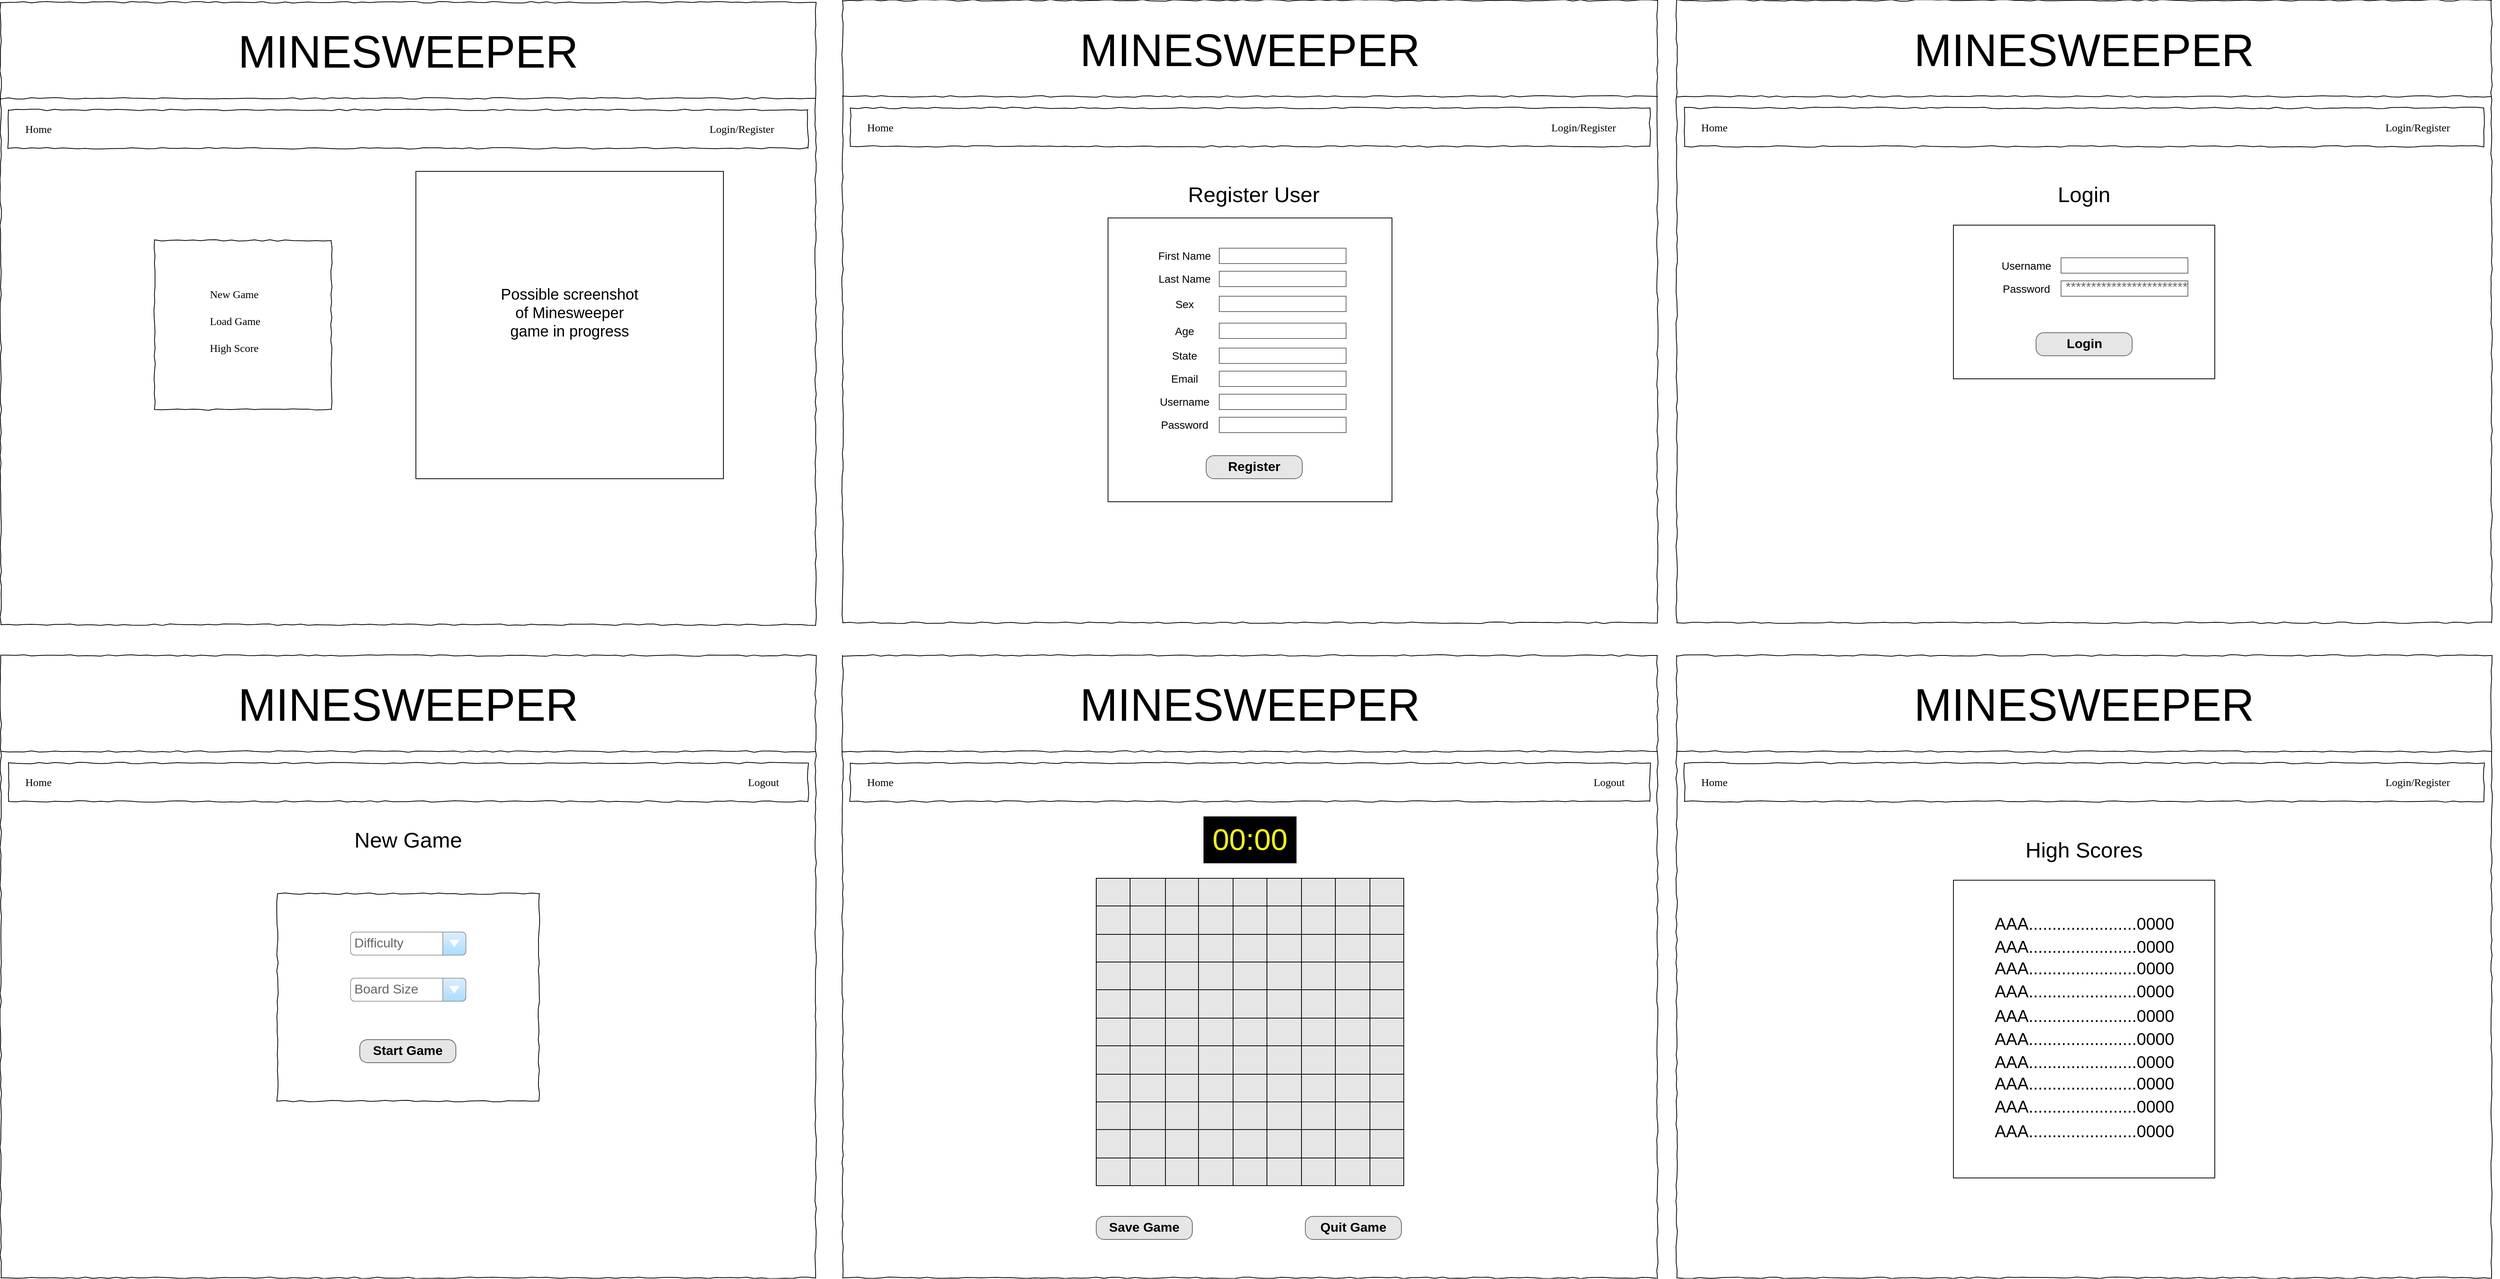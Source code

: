 <mxfile version="13.3.1" type="device"><diagram name="Page-1" id="03018318-947c-dd8e-b7a3-06fadd420f32"><mxGraphModel dx="1556" dy="1157" grid="1" gridSize="10" guides="1" tooltips="1" connect="1" arrows="1" fold="1" page="1" pageScale="1" pageWidth="1100" pageHeight="850" background="#ffffff" math="0" shadow="0"><root><mxCell id="0"/><mxCell id="1" parent="0"/><mxCell id="677b7b8949515195-1" value="" style="whiteSpace=wrap;html=1;rounded=0;shadow=0;labelBackgroundColor=none;strokeColor=#000000;strokeWidth=1;fillColor=none;fontFamily=Verdana;fontSize=12;fontColor=#000000;align=center;comic=1;" parent="1" vertex="1"><mxGeometry x="20" y="20" width="1060" height="810" as="geometry"/></mxCell><mxCell id="677b7b8949515195-9" value="" style="line;strokeWidth=1;html=1;rounded=0;shadow=0;labelBackgroundColor=none;fillColor=none;fontFamily=Verdana;fontSize=14;fontColor=#000000;align=center;comic=1;" parent="1" vertex="1"><mxGeometry x="20" y="140" width="1060" height="10" as="geometry"/></mxCell><mxCell id="677b7b8949515195-10" value="" style="whiteSpace=wrap;html=1;rounded=0;shadow=0;labelBackgroundColor=none;strokeWidth=1;fillColor=none;fontFamily=Verdana;fontSize=12;align=center;comic=1;" parent="1" vertex="1"><mxGeometry x="30" y="160" width="1040" height="50" as="geometry"/></mxCell><mxCell id="677b7b8949515195-11" value="Login/Register" style="text;html=1;points=[];align=left;verticalAlign=top;spacingTop=-4;fontSize=14;fontFamily=Verdana" parent="1" vertex="1"><mxGeometry x="940" y="175" width="150" height="20" as="geometry"/></mxCell><mxCell id="677b7b8949515195-25" value="" style="whiteSpace=wrap;html=1;rounded=0;shadow=0;labelBackgroundColor=none;strokeWidth=1;fillColor=none;fontFamily=Verdana;fontSize=12;align=center;comic=1;" parent="1" vertex="1"><mxGeometry x="220" y="330" width="230" height="220" as="geometry"/></mxCell><mxCell id="677b7b8949515195-44" value="New Game" style="text;html=1;points=[];align=left;verticalAlign=top;spacingTop=-4;fontSize=14;fontFamily=Verdana" parent="1" vertex="1"><mxGeometry x="290" y="390" width="170" height="20" as="geometry"/></mxCell><mxCell id="677b7b8949515195-45" value="Load Game" style="text;html=1;points=[];align=left;verticalAlign=top;spacingTop=-4;fontSize=14;fontFamily=Verdana" parent="1" vertex="1"><mxGeometry x="290" y="425" width="170" height="20" as="geometry"/></mxCell><mxCell id="677b7b8949515195-46" value="High Score" style="text;html=1;points=[];align=left;verticalAlign=top;spacingTop=-4;fontSize=14;fontFamily=Verdana" parent="1" vertex="1"><mxGeometry x="290" y="460" width="170" height="20" as="geometry"/></mxCell><mxCell id="PiV2iHKpcw3zhe1LxPk4-1" value="&lt;font style=&quot;font-size: 59px&quot;&gt;MINESWEEPER&lt;/font&gt;" style="text;html=1;strokeColor=none;fillColor=none;align=center;verticalAlign=middle;whiteSpace=wrap;rounded=0;" vertex="1" parent="1"><mxGeometry x="245" y="50" width="610" height="70" as="geometry"/></mxCell><mxCell id="PiV2iHKpcw3zhe1LxPk4-2" value="Home" style="text;html=1;points=[];align=left;verticalAlign=top;spacingTop=-4;fontSize=14;fontFamily=Verdana" vertex="1" parent="1"><mxGeometry x="50" y="175" width="150" height="20" as="geometry"/></mxCell><mxCell id="PiV2iHKpcw3zhe1LxPk4-3" value="" style="whiteSpace=wrap;html=1;aspect=fixed;" vertex="1" parent="1"><mxGeometry x="560" y="240" width="400" height="400" as="geometry"/></mxCell><mxCell id="PiV2iHKpcw3zhe1LxPk4-6" value="&lt;font style=&quot;font-size: 20px&quot;&gt;Possible screenshot of Minesweeper game in progress&lt;/font&gt;" style="text;html=1;strokeColor=none;fillColor=none;align=center;verticalAlign=middle;whiteSpace=wrap;rounded=0;" vertex="1" parent="1"><mxGeometry x="665" y="365" width="190" height="115" as="geometry"/></mxCell><mxCell id="PiV2iHKpcw3zhe1LxPk4-21" value="" style="whiteSpace=wrap;html=1;rounded=0;shadow=0;labelBackgroundColor=none;strokeColor=#000000;strokeWidth=1;fillColor=none;fontFamily=Verdana;fontSize=12;fontColor=#000000;align=center;comic=1;" vertex="1" parent="1"><mxGeometry x="1115" y="17.5" width="1060" height="810" as="geometry"/></mxCell><mxCell id="PiV2iHKpcw3zhe1LxPk4-22" value="" style="line;strokeWidth=1;html=1;rounded=0;shadow=0;labelBackgroundColor=none;fillColor=none;fontFamily=Verdana;fontSize=14;fontColor=#000000;align=center;comic=1;" vertex="1" parent="1"><mxGeometry x="1115" y="137.5" width="1060" height="10" as="geometry"/></mxCell><mxCell id="PiV2iHKpcw3zhe1LxPk4-23" value="" style="whiteSpace=wrap;html=1;rounded=0;shadow=0;labelBackgroundColor=none;strokeWidth=1;fillColor=none;fontFamily=Verdana;fontSize=12;align=center;comic=1;" vertex="1" parent="1"><mxGeometry x="1125" y="157.5" width="1040" height="50" as="geometry"/></mxCell><mxCell id="PiV2iHKpcw3zhe1LxPk4-24" value="Login/Register" style="text;html=1;points=[];align=left;verticalAlign=top;spacingTop=-4;fontSize=14;fontFamily=Verdana" vertex="1" parent="1"><mxGeometry x="2035" y="172.5" width="150" height="20" as="geometry"/></mxCell><mxCell id="PiV2iHKpcw3zhe1LxPk4-29" value="&lt;font style=&quot;font-size: 59px&quot;&gt;MINESWEEPER&lt;/font&gt;" style="text;html=1;strokeColor=none;fillColor=none;align=center;verticalAlign=middle;whiteSpace=wrap;rounded=0;" vertex="1" parent="1"><mxGeometry x="1340" y="47.5" width="610" height="70" as="geometry"/></mxCell><mxCell id="PiV2iHKpcw3zhe1LxPk4-30" value="Home" style="text;html=1;points=[];align=left;verticalAlign=top;spacingTop=-4;fontSize=14;fontFamily=Verdana" vertex="1" parent="1"><mxGeometry x="1145" y="172.5" width="150" height="20" as="geometry"/></mxCell><mxCell id="PiV2iHKpcw3zhe1LxPk4-33" value="" style="whiteSpace=wrap;html=1;rounded=0;shadow=0;labelBackgroundColor=none;strokeColor=#000000;strokeWidth=1;fillColor=none;fontFamily=Verdana;fontSize=12;fontColor=#000000;align=center;comic=1;" vertex="1" parent="1"><mxGeometry x="2200" y="17.5" width="1060" height="810" as="geometry"/></mxCell><mxCell id="PiV2iHKpcw3zhe1LxPk4-34" value="" style="line;strokeWidth=1;html=1;rounded=0;shadow=0;labelBackgroundColor=none;fillColor=none;fontFamily=Verdana;fontSize=14;fontColor=#000000;align=center;comic=1;" vertex="1" parent="1"><mxGeometry x="2200" y="137.5" width="1060" height="10" as="geometry"/></mxCell><mxCell id="PiV2iHKpcw3zhe1LxPk4-35" value="" style="whiteSpace=wrap;html=1;rounded=0;shadow=0;labelBackgroundColor=none;strokeWidth=1;fillColor=none;fontFamily=Verdana;fontSize=12;align=center;comic=1;" vertex="1" parent="1"><mxGeometry x="2210" y="157.5" width="1040" height="50" as="geometry"/></mxCell><mxCell id="PiV2iHKpcw3zhe1LxPk4-36" value="Login/Register" style="text;html=1;points=[];align=left;verticalAlign=top;spacingTop=-4;fontSize=14;fontFamily=Verdana" vertex="1" parent="1"><mxGeometry x="3120" y="172.5" width="150" height="20" as="geometry"/></mxCell><mxCell id="PiV2iHKpcw3zhe1LxPk4-41" value="&lt;font style=&quot;font-size: 59px&quot;&gt;MINESWEEPER&lt;/font&gt;" style="text;html=1;strokeColor=none;fillColor=none;align=center;verticalAlign=middle;whiteSpace=wrap;rounded=0;" vertex="1" parent="1"><mxGeometry x="2425" y="47.5" width="610" height="70" as="geometry"/></mxCell><mxCell id="PiV2iHKpcw3zhe1LxPk4-42" value="Home" style="text;html=1;points=[];align=left;verticalAlign=top;spacingTop=-4;fontSize=14;fontFamily=Verdana" vertex="1" parent="1"><mxGeometry x="2230" y="172.5" width="150" height="20" as="geometry"/></mxCell><mxCell id="PiV2iHKpcw3zhe1LxPk4-45" value="" style="whiteSpace=wrap;html=1;aspect=fixed;" vertex="1" parent="1"><mxGeometry x="1460.32" y="300.63" width="369.37" height="369.37" as="geometry"/></mxCell><mxCell id="PiV2iHKpcw3zhe1LxPk4-46" value="&lt;font style=&quot;font-size: 28px&quot;&gt;Register User&lt;/font&gt;" style="text;html=1;strokeColor=none;fillColor=none;align=center;verticalAlign=middle;whiteSpace=wrap;rounded=0;" vertex="1" parent="1"><mxGeometry x="1535" y="260" width="230" height="20" as="geometry"/></mxCell><mxCell id="PiV2iHKpcw3zhe1LxPk4-47" value="" style="strokeWidth=1;shadow=0;dashed=0;align=center;html=1;shape=mxgraph.mockup.text.textBox;fontColor=#666666;align=left;fontSize=17;spacingLeft=4;spacingTop=-3;strokeColor=#666666;mainText=" vertex="1" parent="1"><mxGeometry x="1605" y="340" width="165" height="20" as="geometry"/></mxCell><mxCell id="PiV2iHKpcw3zhe1LxPk4-48" value="&lt;font style=&quot;font-size: 14px&quot;&gt;First Name&lt;/font&gt;" style="text;html=1;strokeColor=none;fillColor=none;align=center;verticalAlign=middle;whiteSpace=wrap;rounded=0;" vertex="1" parent="1"><mxGeometry x="1520" y="340" width="80" height="20" as="geometry"/></mxCell><mxCell id="PiV2iHKpcw3zhe1LxPk4-49" value="" style="strokeWidth=1;shadow=0;dashed=0;align=center;html=1;shape=mxgraph.mockup.text.textBox;fontColor=#666666;align=left;fontSize=17;spacingLeft=4;spacingTop=-3;strokeColor=#666666;mainText=" vertex="1" parent="1"><mxGeometry x="1605" y="370" width="165" height="20" as="geometry"/></mxCell><mxCell id="PiV2iHKpcw3zhe1LxPk4-50" value="&lt;font style=&quot;font-size: 14px&quot;&gt;Last Name&lt;/font&gt;" style="text;html=1;strokeColor=none;fillColor=none;align=center;verticalAlign=middle;whiteSpace=wrap;rounded=0;" vertex="1" parent="1"><mxGeometry x="1520" y="370" width="80" height="20" as="geometry"/></mxCell><mxCell id="PiV2iHKpcw3zhe1LxPk4-51" value="" style="strokeWidth=1;shadow=0;dashed=0;align=center;html=1;shape=mxgraph.mockup.text.textBox;fontColor=#666666;align=left;fontSize=17;spacingLeft=4;spacingTop=-3;strokeColor=#666666;mainText=" vertex="1" parent="1"><mxGeometry x="1605" y="402.5" width="165" height="20" as="geometry"/></mxCell><mxCell id="PiV2iHKpcw3zhe1LxPk4-52" value="&lt;font style=&quot;font-size: 14px&quot;&gt;Sex&lt;/font&gt;" style="text;html=1;strokeColor=none;fillColor=none;align=center;verticalAlign=middle;whiteSpace=wrap;rounded=0;" vertex="1" parent="1"><mxGeometry x="1520" y="402.5" width="80" height="20" as="geometry"/></mxCell><mxCell id="PiV2iHKpcw3zhe1LxPk4-53" value="" style="strokeWidth=1;shadow=0;dashed=0;align=center;html=1;shape=mxgraph.mockup.text.textBox;fontColor=#666666;align=left;fontSize=17;spacingLeft=4;spacingTop=-3;strokeColor=#666666;mainText=" vertex="1" parent="1"><mxGeometry x="1605" y="437.5" width="165" height="20" as="geometry"/></mxCell><mxCell id="PiV2iHKpcw3zhe1LxPk4-54" value="&lt;font style=&quot;font-size: 14px&quot;&gt;Age&lt;/font&gt;" style="text;html=1;strokeColor=none;fillColor=none;align=center;verticalAlign=middle;whiteSpace=wrap;rounded=0;" vertex="1" parent="1"><mxGeometry x="1520" y="437.5" width="80" height="20" as="geometry"/></mxCell><mxCell id="PiV2iHKpcw3zhe1LxPk4-55" value="" style="strokeWidth=1;shadow=0;dashed=0;align=center;html=1;shape=mxgraph.mockup.text.textBox;fontColor=#666666;align=left;fontSize=17;spacingLeft=4;spacingTop=-3;strokeColor=#666666;mainText=" vertex="1" parent="1"><mxGeometry x="1605" y="470" width="165" height="20" as="geometry"/></mxCell><mxCell id="PiV2iHKpcw3zhe1LxPk4-56" value="&lt;font style=&quot;font-size: 14px&quot;&gt;State&lt;/font&gt;" style="text;html=1;strokeColor=none;fillColor=none;align=center;verticalAlign=middle;whiteSpace=wrap;rounded=0;" vertex="1" parent="1"><mxGeometry x="1520" y="470" width="80" height="20" as="geometry"/></mxCell><mxCell id="PiV2iHKpcw3zhe1LxPk4-59" value="" style="strokeWidth=1;shadow=0;dashed=0;align=center;html=1;shape=mxgraph.mockup.text.textBox;fontColor=#666666;align=left;fontSize=17;spacingLeft=4;spacingTop=-3;strokeColor=#666666;mainText=" vertex="1" parent="1"><mxGeometry x="1605" y="500" width="165" height="20" as="geometry"/></mxCell><mxCell id="PiV2iHKpcw3zhe1LxPk4-60" value="&lt;font style=&quot;font-size: 14px&quot;&gt;Email&lt;/font&gt;&lt;span style=&quot;color: rgba(0 , 0 , 0 , 0) ; font-family: monospace ; font-size: 0px&quot;&gt;%3CmxGraphModel%3E%3Croot%3E%3CmxCell%20id%3D%220%22%2F%3E%3CmxCell%20id%3D%221%22%20parent%3D%220%22%2F%3E%3CmxCell%20id%3D%222%22%20value%3D%22%22%20style%3D%22strokeWidth%3D1%3Bshadow%3D0%3Bdashed%3D0%3Balign%3Dcenter%3Bhtml%3D1%3Bshape%3Dmxgraph.mockup.text.textBox%3BfontColor%3D%23666666%3Balign%3Dleft%3BfontSize%3D17%3BspacingLeft%3D4%3BspacingTop%3D-3%3BstrokeColor%3D%23666666%3BmainText%3D%22%20vertex%3D%221%22%20parent%3D%221%22%3E%3CmxGeometry%20x%3D%221605%22%20y%3D%22340%22%20width%3D%2290%22%20height%3D%2220%22%20as%3D%22geometry%22%2F%3E%3C%2FmxCell%3E%3CmxCell%20id%3D%223%22%20value%3D%22%26lt%3Bfont%20style%3D%26quot%3Bfont-size%3A%2014px%26quot%3B%26gt%3BFirst%20Name%26lt%3B%2Ffont%26gt%3B%22%20style%3D%22text%3Bhtml%3D1%3BstrokeColor%3Dnone%3BfillColor%3Dnone%3Balign%3Dcenter%3BverticalAlign%3Dmiddle%3BwhiteSpace%3Dwrap%3Brounded%3D0%3B%22%20vertex%3D%221%22%20parent%3D%221%22%3E%3CmxGeometry%20x%3D%221520%22%20y%3D%22340%22%20width%3D%2280%22%20height%3D%2220%22%20as%3D%22geometry%22%2F%3E%3C%2FmxCell%3E%3C%2Froot%3E%3C%2FmxGraphModel%3E&lt;/span&gt;" style="text;html=1;strokeColor=none;fillColor=none;align=center;verticalAlign=middle;whiteSpace=wrap;rounded=0;" vertex="1" parent="1"><mxGeometry x="1520" y="500" width="80" height="20" as="geometry"/></mxCell><mxCell id="PiV2iHKpcw3zhe1LxPk4-61" value="" style="strokeWidth=1;shadow=0;dashed=0;align=center;html=1;shape=mxgraph.mockup.text.textBox;fontColor=#666666;align=left;fontSize=17;spacingLeft=4;spacingTop=-3;strokeColor=#666666;mainText=" vertex="1" parent="1"><mxGeometry x="1605" y="530" width="165" height="20" as="geometry"/></mxCell><mxCell id="PiV2iHKpcw3zhe1LxPk4-62" value="&lt;font style=&quot;font-size: 14px&quot;&gt;Username&lt;/font&gt;" style="text;html=1;strokeColor=none;fillColor=none;align=center;verticalAlign=middle;whiteSpace=wrap;rounded=0;" vertex="1" parent="1"><mxGeometry x="1520" y="530" width="80" height="20" as="geometry"/></mxCell><mxCell id="PiV2iHKpcw3zhe1LxPk4-63" value="" style="strokeWidth=1;shadow=0;dashed=0;align=center;html=1;shape=mxgraph.mockup.text.textBox;fontColor=#666666;align=left;fontSize=17;spacingLeft=4;spacingTop=-3;strokeColor=#666666;mainText=" vertex="1" parent="1"><mxGeometry x="1605" y="560" width="165" height="20" as="geometry"/></mxCell><mxCell id="PiV2iHKpcw3zhe1LxPk4-64" value="&lt;font style=&quot;font-size: 14px&quot;&gt;Password&lt;/font&gt;" style="text;html=1;strokeColor=none;fillColor=none;align=center;verticalAlign=middle;whiteSpace=wrap;rounded=0;" vertex="1" parent="1"><mxGeometry x="1520" y="560" width="80" height="20" as="geometry"/></mxCell><mxCell id="PiV2iHKpcw3zhe1LxPk4-66" value="Register" style="strokeWidth=1;shadow=0;dashed=0;align=center;html=1;shape=mxgraph.mockup.buttons.button;strokeColor=#666666;fontColor=#000000;mainText=;buttonStyle=round;fontSize=17;fontStyle=1;fillColor=#E6E6E6;whiteSpace=wrap;" vertex="1" parent="1"><mxGeometry x="1588" y="610" width="125" height="30" as="geometry"/></mxCell><mxCell id="PiV2iHKpcw3zhe1LxPk4-70" value="&lt;font style=&quot;font-size: 28px&quot;&gt;Login&lt;/font&gt;" style="text;html=1;strokeColor=none;fillColor=none;align=center;verticalAlign=middle;whiteSpace=wrap;rounded=0;" vertex="1" parent="1"><mxGeometry x="2615" y="260" width="230" height="20" as="geometry"/></mxCell><mxCell id="PiV2iHKpcw3zhe1LxPk4-88" value="" style="rounded=0;whiteSpace=wrap;html=1;" vertex="1" parent="1"><mxGeometry x="2560" y="310" width="340" height="200" as="geometry"/></mxCell><mxCell id="PiV2iHKpcw3zhe1LxPk4-90" value="" style="strokeWidth=1;shadow=0;dashed=0;align=center;html=1;shape=mxgraph.mockup.text.textBox;fontColor=#666666;align=left;fontSize=17;spacingLeft=4;spacingTop=-3;strokeColor=#666666;mainText=" vertex="1" parent="1"><mxGeometry x="2700" y="352.5" width="165" height="20" as="geometry"/></mxCell><mxCell id="PiV2iHKpcw3zhe1LxPk4-91" value="&lt;font style=&quot;font-size: 14px&quot;&gt;Username&lt;/font&gt;" style="text;html=1;strokeColor=none;fillColor=none;align=center;verticalAlign=middle;whiteSpace=wrap;rounded=0;" vertex="1" parent="1"><mxGeometry x="2615" y="352.5" width="80" height="20" as="geometry"/></mxCell><mxCell id="PiV2iHKpcw3zhe1LxPk4-92" value="&lt;font style=&quot;font-size: 14px&quot;&gt;Password&lt;/font&gt;" style="text;html=1;strokeColor=none;fillColor=none;align=center;verticalAlign=middle;whiteSpace=wrap;rounded=0;" vertex="1" parent="1"><mxGeometry x="2615" y="382.5" width="80" height="20" as="geometry"/></mxCell><mxCell id="PiV2iHKpcw3zhe1LxPk4-94" value="************************" style="strokeWidth=1;shadow=0;dashed=0;align=center;html=1;shape=mxgraph.mockup.text.textBox;fontColor=#666666;align=left;fontSize=17;spacingLeft=4;spacingTop=-3;strokeColor=#666666;mainText=" vertex="1" parent="1"><mxGeometry x="2700" y="382.5" width="165" height="20" as="geometry"/></mxCell><mxCell id="PiV2iHKpcw3zhe1LxPk4-95" value="Login" style="strokeWidth=1;shadow=0;dashed=0;align=center;html=1;shape=mxgraph.mockup.buttons.button;strokeColor=#666666;fontColor=#000000;mainText=;buttonStyle=round;fontSize=17;fontStyle=1;fillColor=#E6E6E6;whiteSpace=wrap;" vertex="1" parent="1"><mxGeometry x="2667.5" y="450" width="125" height="30" as="geometry"/></mxCell><mxCell id="PiV2iHKpcw3zhe1LxPk4-108" value="" style="whiteSpace=wrap;html=1;rounded=0;shadow=0;labelBackgroundColor=none;strokeColor=#000000;strokeWidth=1;fillColor=none;fontFamily=Verdana;fontSize=12;fontColor=#000000;align=center;comic=1;" vertex="1" parent="1"><mxGeometry x="20" y="870" width="1060" height="810" as="geometry"/></mxCell><mxCell id="PiV2iHKpcw3zhe1LxPk4-109" value="" style="line;strokeWidth=1;html=1;rounded=0;shadow=0;labelBackgroundColor=none;fillColor=none;fontFamily=Verdana;fontSize=14;fontColor=#000000;align=center;comic=1;" vertex="1" parent="1"><mxGeometry x="20" y="990" width="1060" height="10" as="geometry"/></mxCell><mxCell id="PiV2iHKpcw3zhe1LxPk4-110" value="" style="whiteSpace=wrap;html=1;rounded=0;shadow=0;labelBackgroundColor=none;strokeWidth=1;fillColor=none;fontFamily=Verdana;fontSize=12;align=center;comic=1;" vertex="1" parent="1"><mxGeometry x="30" y="1010" width="1040" height="50" as="geometry"/></mxCell><mxCell id="PiV2iHKpcw3zhe1LxPk4-111" value="Logout" style="text;html=1;points=[];align=left;verticalAlign=top;spacingTop=-4;fontSize=14;fontFamily=Verdana" vertex="1" parent="1"><mxGeometry x="990" y="1025" width="150" height="20" as="geometry"/></mxCell><mxCell id="PiV2iHKpcw3zhe1LxPk4-112" value="" style="whiteSpace=wrap;html=1;rounded=0;shadow=0;labelBackgroundColor=none;strokeWidth=1;fillColor=none;fontFamily=Verdana;fontSize=12;align=center;comic=1;" vertex="1" parent="1"><mxGeometry x="380" y="1180" width="340" height="270" as="geometry"/></mxCell><mxCell id="PiV2iHKpcw3zhe1LxPk4-116" value="&lt;font style=&quot;font-size: 59px&quot;&gt;MINESWEEPER&lt;/font&gt;" style="text;html=1;strokeColor=none;fillColor=none;align=center;verticalAlign=middle;whiteSpace=wrap;rounded=0;" vertex="1" parent="1"><mxGeometry x="245" y="900" width="610" height="70" as="geometry"/></mxCell><mxCell id="PiV2iHKpcw3zhe1LxPk4-117" value="Home" style="text;html=1;points=[];align=left;verticalAlign=top;spacingTop=-4;fontSize=14;fontFamily=Verdana" vertex="1" parent="1"><mxGeometry x="50" y="1025" width="150" height="20" as="geometry"/></mxCell><mxCell id="PiV2iHKpcw3zhe1LxPk4-120" value="Difficulty" style="strokeWidth=1;shadow=0;dashed=0;align=center;html=1;shape=mxgraph.mockup.forms.comboBox;strokeColor=#999999;fillColor=#ddeeff;align=left;fillColor2=#aaddff;mainText=;fontColor=#666666;fontSize=17;spacingLeft=3;" vertex="1" parent="1"><mxGeometry x="475" y="1230" width="150" height="30" as="geometry"/></mxCell><mxCell id="PiV2iHKpcw3zhe1LxPk4-121" value="&lt;font style=&quot;font-size: 28px&quot;&gt;New Game&lt;/font&gt;" style="text;html=1;strokeColor=none;fillColor=none;align=center;verticalAlign=middle;whiteSpace=wrap;rounded=0;" vertex="1" parent="1"><mxGeometry x="435" y="1100" width="230" height="20" as="geometry"/></mxCell><mxCell id="PiV2iHKpcw3zhe1LxPk4-122" value="Board Size" style="strokeWidth=1;shadow=0;dashed=0;align=center;html=1;shape=mxgraph.mockup.forms.comboBox;strokeColor=#999999;fillColor=#ddeeff;align=left;fillColor2=#aaddff;mainText=;fontColor=#666666;fontSize=17;spacingLeft=3;" vertex="1" parent="1"><mxGeometry x="475" y="1290" width="150" height="30" as="geometry"/></mxCell><mxCell id="PiV2iHKpcw3zhe1LxPk4-123" value="Start Game" style="strokeWidth=1;shadow=0;dashed=0;align=center;html=1;shape=mxgraph.mockup.buttons.button;strokeColor=#666666;fontColor=#000000;mainText=;buttonStyle=round;fontSize=17;fontStyle=1;fillColor=#E6E6E6;whiteSpace=wrap;" vertex="1" parent="1"><mxGeometry x="487" y="1370" width="125" height="30" as="geometry"/></mxCell><mxCell id="PiV2iHKpcw3zhe1LxPk4-146" value="" style="whiteSpace=wrap;html=1;rounded=0;shadow=0;labelBackgroundColor=none;strokeColor=#000000;strokeWidth=1;fillColor=none;fontFamily=Verdana;fontSize=12;fontColor=#000000;align=center;comic=1;" vertex="1" parent="1"><mxGeometry x="1115" y="870" width="1060" height="810" as="geometry"/></mxCell><mxCell id="PiV2iHKpcw3zhe1LxPk4-147" value="" style="line;strokeWidth=1;html=1;rounded=0;shadow=0;labelBackgroundColor=none;fillColor=none;fontFamily=Verdana;fontSize=14;fontColor=#000000;align=center;comic=1;" vertex="1" parent="1"><mxGeometry x="1115" y="990" width="1060" height="10" as="geometry"/></mxCell><mxCell id="PiV2iHKpcw3zhe1LxPk4-148" value="" style="whiteSpace=wrap;html=1;rounded=0;shadow=0;labelBackgroundColor=none;strokeWidth=1;fillColor=none;fontFamily=Verdana;fontSize=12;align=center;comic=1;" vertex="1" parent="1"><mxGeometry x="1125" y="1010" width="1040" height="50" as="geometry"/></mxCell><mxCell id="PiV2iHKpcw3zhe1LxPk4-153" value="&lt;font style=&quot;font-size: 59px&quot;&gt;MINESWEEPER&lt;/font&gt;" style="text;html=1;strokeColor=none;fillColor=none;align=center;verticalAlign=middle;whiteSpace=wrap;rounded=0;" vertex="1" parent="1"><mxGeometry x="1340" y="900" width="610" height="70" as="geometry"/></mxCell><mxCell id="PiV2iHKpcw3zhe1LxPk4-154" value="Home" style="text;html=1;points=[];align=left;verticalAlign=top;spacingTop=-4;fontSize=14;fontFamily=Verdana" vertex="1" parent="1"><mxGeometry x="1145" y="1025" width="150" height="20" as="geometry"/></mxCell><mxCell id="PiV2iHKpcw3zhe1LxPk4-308" value="Save Game" style="strokeWidth=1;shadow=0;dashed=0;align=center;html=1;shape=mxgraph.mockup.buttons.button;strokeColor=#666666;fontColor=#000000;mainText=;buttonStyle=round;fontSize=17;fontStyle=1;fillColor=#E6E6E6;whiteSpace=wrap;" vertex="1" parent="1"><mxGeometry x="1445" y="1600" width="125" height="30" as="geometry"/></mxCell><mxCell id="PiV2iHKpcw3zhe1LxPk4-309" value="Quit Game" style="strokeWidth=1;shadow=0;dashed=0;align=center;html=1;shape=mxgraph.mockup.buttons.button;strokeColor=#666666;fontColor=#000000;mainText=;buttonStyle=round;fontSize=17;fontStyle=1;fillColor=#E6E6E6;whiteSpace=wrap;" vertex="1" parent="1"><mxGeometry x="1717" y="1600" width="125" height="30" as="geometry"/></mxCell><mxCell id="PiV2iHKpcw3zhe1LxPk4-310" value="Logout" style="text;html=1;points=[];align=left;verticalAlign=top;spacingTop=-4;fontSize=14;fontFamily=Verdana" vertex="1" parent="1"><mxGeometry x="2090" y="1025" width="150" height="20" as="geometry"/></mxCell><mxCell id="PiV2iHKpcw3zhe1LxPk4-311" value="&lt;font style=&quot;font-size: 39px&quot;&gt;00:00&lt;/font&gt;" style="rounded=0;whiteSpace=wrap;html=1;fillColor=#000000;fontColor=#FFFF00;" vertex="1" parent="1"><mxGeometry x="1585" y="1080" width="120" height="60" as="geometry"/></mxCell><mxCell id="PiV2iHKpcw3zhe1LxPk4-157" value="" style="shape=table;html=1;whiteSpace=wrap;startSize=0;container=1;collapsible=0;childLayout=tableLayout;fillColor=#E6E6E6;fontColor=#000000;" vertex="1" parent="1"><mxGeometry x="1445" y="1160" width="400" height="400" as="geometry"/></mxCell><mxCell id="PiV2iHKpcw3zhe1LxPk4-212" style="shape=partialRectangle;html=1;whiteSpace=wrap;collapsible=0;dropTarget=0;pointerEvents=0;fillColor=none;top=0;left=0;bottom=0;right=0;points=[[0,0.5],[1,0.5]];portConstraint=eastwest;" vertex="1" parent="PiV2iHKpcw3zhe1LxPk4-157"><mxGeometry width="400" height="36" as="geometry"/></mxCell><mxCell id="PiV2iHKpcw3zhe1LxPk4-213" style="shape=partialRectangle;html=1;whiteSpace=wrap;connectable=0;fillColor=none;top=0;left=0;bottom=0;right=0;overflow=hidden;" vertex="1" parent="PiV2iHKpcw3zhe1LxPk4-212"><mxGeometry width="44" height="36" as="geometry"/></mxCell><mxCell id="PiV2iHKpcw3zhe1LxPk4-214" style="shape=partialRectangle;html=1;whiteSpace=wrap;connectable=0;fillColor=none;top=0;left=0;bottom=0;right=0;overflow=hidden;" vertex="1" parent="PiV2iHKpcw3zhe1LxPk4-212"><mxGeometry x="44" width="46" height="36" as="geometry"/></mxCell><mxCell id="PiV2iHKpcw3zhe1LxPk4-215" style="shape=partialRectangle;html=1;whiteSpace=wrap;connectable=0;fillColor=none;top=0;left=0;bottom=0;right=0;overflow=hidden;" vertex="1" parent="PiV2iHKpcw3zhe1LxPk4-212"><mxGeometry x="90" width="43" height="36" as="geometry"/></mxCell><mxCell id="PiV2iHKpcw3zhe1LxPk4-216" style="shape=partialRectangle;html=1;whiteSpace=wrap;connectable=0;fillColor=none;top=0;left=0;bottom=0;right=0;overflow=hidden;" vertex="1" parent="PiV2iHKpcw3zhe1LxPk4-212"><mxGeometry x="133" width="45" height="36" as="geometry"/></mxCell><mxCell id="PiV2iHKpcw3zhe1LxPk4-217" style="shape=partialRectangle;html=1;whiteSpace=wrap;connectable=0;fillColor=none;top=0;left=0;bottom=0;right=0;overflow=hidden;" vertex="1" parent="PiV2iHKpcw3zhe1LxPk4-212"><mxGeometry x="178" width="44" height="36" as="geometry"/></mxCell><mxCell id="PiV2iHKpcw3zhe1LxPk4-219" style="shape=partialRectangle;html=1;whiteSpace=wrap;connectable=0;fillColor=none;top=0;left=0;bottom=0;right=0;overflow=hidden;" vertex="1" parent="PiV2iHKpcw3zhe1LxPk4-212"><mxGeometry x="222" width="45" height="36" as="geometry"/></mxCell><mxCell id="PiV2iHKpcw3zhe1LxPk4-220" style="shape=partialRectangle;html=1;whiteSpace=wrap;connectable=0;fillColor=none;top=0;left=0;bottom=0;right=0;overflow=hidden;" vertex="1" parent="PiV2iHKpcw3zhe1LxPk4-212"><mxGeometry x="267" width="44" height="36" as="geometry"/></mxCell><mxCell id="PiV2iHKpcw3zhe1LxPk4-221" style="shape=partialRectangle;html=1;whiteSpace=wrap;connectable=0;fillColor=none;top=0;left=0;bottom=0;right=0;overflow=hidden;" vertex="1" parent="PiV2iHKpcw3zhe1LxPk4-212"><mxGeometry x="311" width="45" height="36" as="geometry"/></mxCell><mxCell id="PiV2iHKpcw3zhe1LxPk4-222" style="shape=partialRectangle;html=1;whiteSpace=wrap;connectable=0;fillColor=none;top=0;left=0;bottom=0;right=0;overflow=hidden;" vertex="1" parent="PiV2iHKpcw3zhe1LxPk4-212"><mxGeometry x="356" width="44" height="36" as="geometry"/></mxCell><mxCell id="PiV2iHKpcw3zhe1LxPk4-224" style="shape=partialRectangle;html=1;whiteSpace=wrap;collapsible=0;dropTarget=0;pointerEvents=0;fillColor=none;top=0;left=0;bottom=0;right=0;points=[[0,0.5],[1,0.5]];portConstraint=eastwest;" vertex="1" parent="PiV2iHKpcw3zhe1LxPk4-157"><mxGeometry y="36" width="400" height="37" as="geometry"/></mxCell><mxCell id="PiV2iHKpcw3zhe1LxPk4-225" style="shape=partialRectangle;html=1;whiteSpace=wrap;connectable=0;fillColor=none;top=0;left=0;bottom=0;right=0;overflow=hidden;" vertex="1" parent="PiV2iHKpcw3zhe1LxPk4-224"><mxGeometry width="44" height="37" as="geometry"/></mxCell><mxCell id="PiV2iHKpcw3zhe1LxPk4-226" style="shape=partialRectangle;html=1;whiteSpace=wrap;connectable=0;fillColor=none;top=0;left=0;bottom=0;right=0;overflow=hidden;" vertex="1" parent="PiV2iHKpcw3zhe1LxPk4-224"><mxGeometry x="44" width="46" height="37" as="geometry"/></mxCell><mxCell id="PiV2iHKpcw3zhe1LxPk4-227" style="shape=partialRectangle;html=1;whiteSpace=wrap;connectable=0;fillColor=none;top=0;left=0;bottom=0;right=0;overflow=hidden;" vertex="1" parent="PiV2iHKpcw3zhe1LxPk4-224"><mxGeometry x="90" width="43" height="37" as="geometry"/></mxCell><mxCell id="PiV2iHKpcw3zhe1LxPk4-228" style="shape=partialRectangle;html=1;whiteSpace=wrap;connectable=0;fillColor=none;top=0;left=0;bottom=0;right=0;overflow=hidden;" vertex="1" parent="PiV2iHKpcw3zhe1LxPk4-224"><mxGeometry x="133" width="45" height="37" as="geometry"/></mxCell><mxCell id="PiV2iHKpcw3zhe1LxPk4-229" style="shape=partialRectangle;html=1;whiteSpace=wrap;connectable=0;fillColor=none;top=0;left=0;bottom=0;right=0;overflow=hidden;" vertex="1" parent="PiV2iHKpcw3zhe1LxPk4-224"><mxGeometry x="178" width="44" height="37" as="geometry"/></mxCell><mxCell id="PiV2iHKpcw3zhe1LxPk4-231" style="shape=partialRectangle;html=1;whiteSpace=wrap;connectable=0;fillColor=none;top=0;left=0;bottom=0;right=0;overflow=hidden;" vertex="1" parent="PiV2iHKpcw3zhe1LxPk4-224"><mxGeometry x="222" width="45" height="37" as="geometry"/></mxCell><mxCell id="PiV2iHKpcw3zhe1LxPk4-232" style="shape=partialRectangle;html=1;whiteSpace=wrap;connectable=0;fillColor=none;top=0;left=0;bottom=0;right=0;overflow=hidden;" vertex="1" parent="PiV2iHKpcw3zhe1LxPk4-224"><mxGeometry x="267" width="44" height="37" as="geometry"/></mxCell><mxCell id="PiV2iHKpcw3zhe1LxPk4-233" style="shape=partialRectangle;html=1;whiteSpace=wrap;connectable=0;fillColor=none;top=0;left=0;bottom=0;right=0;overflow=hidden;" vertex="1" parent="PiV2iHKpcw3zhe1LxPk4-224"><mxGeometry x="311" width="45" height="37" as="geometry"/></mxCell><mxCell id="PiV2iHKpcw3zhe1LxPk4-234" style="shape=partialRectangle;html=1;whiteSpace=wrap;connectable=0;fillColor=none;top=0;left=0;bottom=0;right=0;overflow=hidden;" vertex="1" parent="PiV2iHKpcw3zhe1LxPk4-224"><mxGeometry x="356" width="44" height="37" as="geometry"/></mxCell><mxCell id="PiV2iHKpcw3zhe1LxPk4-236" style="shape=partialRectangle;html=1;whiteSpace=wrap;collapsible=0;dropTarget=0;pointerEvents=0;fillColor=none;top=0;left=0;bottom=0;right=0;points=[[0,0.5],[1,0.5]];portConstraint=eastwest;" vertex="1" parent="PiV2iHKpcw3zhe1LxPk4-157"><mxGeometry y="73" width="400" height="36" as="geometry"/></mxCell><mxCell id="PiV2iHKpcw3zhe1LxPk4-237" style="shape=partialRectangle;html=1;whiteSpace=wrap;connectable=0;fillColor=none;top=0;left=0;bottom=0;right=0;overflow=hidden;" vertex="1" parent="PiV2iHKpcw3zhe1LxPk4-236"><mxGeometry width="44" height="36" as="geometry"/></mxCell><mxCell id="PiV2iHKpcw3zhe1LxPk4-238" style="shape=partialRectangle;html=1;whiteSpace=wrap;connectable=0;fillColor=none;top=0;left=0;bottom=0;right=0;overflow=hidden;" vertex="1" parent="PiV2iHKpcw3zhe1LxPk4-236"><mxGeometry x="44" width="46" height="36" as="geometry"/></mxCell><mxCell id="PiV2iHKpcw3zhe1LxPk4-239" style="shape=partialRectangle;html=1;whiteSpace=wrap;connectable=0;fillColor=none;top=0;left=0;bottom=0;right=0;overflow=hidden;" vertex="1" parent="PiV2iHKpcw3zhe1LxPk4-236"><mxGeometry x="90" width="43" height="36" as="geometry"/></mxCell><mxCell id="PiV2iHKpcw3zhe1LxPk4-240" style="shape=partialRectangle;html=1;whiteSpace=wrap;connectable=0;fillColor=none;top=0;left=0;bottom=0;right=0;overflow=hidden;" vertex="1" parent="PiV2iHKpcw3zhe1LxPk4-236"><mxGeometry x="133" width="45" height="36" as="geometry"/></mxCell><mxCell id="PiV2iHKpcw3zhe1LxPk4-241" style="shape=partialRectangle;html=1;whiteSpace=wrap;connectable=0;fillColor=none;top=0;left=0;bottom=0;right=0;overflow=hidden;" vertex="1" parent="PiV2iHKpcw3zhe1LxPk4-236"><mxGeometry x="178" width="44" height="36" as="geometry"/></mxCell><mxCell id="PiV2iHKpcw3zhe1LxPk4-243" style="shape=partialRectangle;html=1;whiteSpace=wrap;connectable=0;fillColor=none;top=0;left=0;bottom=0;right=0;overflow=hidden;" vertex="1" parent="PiV2iHKpcw3zhe1LxPk4-236"><mxGeometry x="222" width="45" height="36" as="geometry"/></mxCell><mxCell id="PiV2iHKpcw3zhe1LxPk4-244" style="shape=partialRectangle;html=1;whiteSpace=wrap;connectable=0;fillColor=none;top=0;left=0;bottom=0;right=0;overflow=hidden;" vertex="1" parent="PiV2iHKpcw3zhe1LxPk4-236"><mxGeometry x="267" width="44" height="36" as="geometry"/></mxCell><mxCell id="PiV2iHKpcw3zhe1LxPk4-245" style="shape=partialRectangle;html=1;whiteSpace=wrap;connectable=0;fillColor=none;top=0;left=0;bottom=0;right=0;overflow=hidden;" vertex="1" parent="PiV2iHKpcw3zhe1LxPk4-236"><mxGeometry x="311" width="45" height="36" as="geometry"/></mxCell><mxCell id="PiV2iHKpcw3zhe1LxPk4-246" style="shape=partialRectangle;html=1;whiteSpace=wrap;connectable=0;fillColor=none;top=0;left=0;bottom=0;right=0;overflow=hidden;" vertex="1" parent="PiV2iHKpcw3zhe1LxPk4-236"><mxGeometry x="356" width="44" height="36" as="geometry"/></mxCell><mxCell id="PiV2iHKpcw3zhe1LxPk4-248" style="shape=partialRectangle;html=1;whiteSpace=wrap;collapsible=0;dropTarget=0;pointerEvents=0;fillColor=none;top=0;left=0;bottom=0;right=0;points=[[0,0.5],[1,0.5]];portConstraint=eastwest;" vertex="1" parent="PiV2iHKpcw3zhe1LxPk4-157"><mxGeometry y="109" width="400" height="36" as="geometry"/></mxCell><mxCell id="PiV2iHKpcw3zhe1LxPk4-249" style="shape=partialRectangle;html=1;whiteSpace=wrap;connectable=0;fillColor=none;top=0;left=0;bottom=0;right=0;overflow=hidden;" vertex="1" parent="PiV2iHKpcw3zhe1LxPk4-248"><mxGeometry width="44" height="36" as="geometry"/></mxCell><mxCell id="PiV2iHKpcw3zhe1LxPk4-250" style="shape=partialRectangle;html=1;whiteSpace=wrap;connectable=0;fillColor=none;top=0;left=0;bottom=0;right=0;overflow=hidden;" vertex="1" parent="PiV2iHKpcw3zhe1LxPk4-248"><mxGeometry x="44" width="46" height="36" as="geometry"/></mxCell><mxCell id="PiV2iHKpcw3zhe1LxPk4-251" style="shape=partialRectangle;html=1;whiteSpace=wrap;connectable=0;fillColor=none;top=0;left=0;bottom=0;right=0;overflow=hidden;" vertex="1" parent="PiV2iHKpcw3zhe1LxPk4-248"><mxGeometry x="90" width="43" height="36" as="geometry"/></mxCell><mxCell id="PiV2iHKpcw3zhe1LxPk4-252" style="shape=partialRectangle;html=1;whiteSpace=wrap;connectable=0;fillColor=none;top=0;left=0;bottom=0;right=0;overflow=hidden;" vertex="1" parent="PiV2iHKpcw3zhe1LxPk4-248"><mxGeometry x="133" width="45" height="36" as="geometry"/></mxCell><mxCell id="PiV2iHKpcw3zhe1LxPk4-253" style="shape=partialRectangle;html=1;whiteSpace=wrap;connectable=0;fillColor=none;top=0;left=0;bottom=0;right=0;overflow=hidden;" vertex="1" parent="PiV2iHKpcw3zhe1LxPk4-248"><mxGeometry x="178" width="44" height="36" as="geometry"/></mxCell><mxCell id="PiV2iHKpcw3zhe1LxPk4-255" style="shape=partialRectangle;html=1;whiteSpace=wrap;connectable=0;fillColor=none;top=0;left=0;bottom=0;right=0;overflow=hidden;" vertex="1" parent="PiV2iHKpcw3zhe1LxPk4-248"><mxGeometry x="222" width="45" height="36" as="geometry"/></mxCell><mxCell id="PiV2iHKpcw3zhe1LxPk4-256" style="shape=partialRectangle;html=1;whiteSpace=wrap;connectable=0;fillColor=none;top=0;left=0;bottom=0;right=0;overflow=hidden;" vertex="1" parent="PiV2iHKpcw3zhe1LxPk4-248"><mxGeometry x="267" width="44" height="36" as="geometry"/></mxCell><mxCell id="PiV2iHKpcw3zhe1LxPk4-257" style="shape=partialRectangle;html=1;whiteSpace=wrap;connectable=0;fillColor=none;top=0;left=0;bottom=0;right=0;overflow=hidden;" vertex="1" parent="PiV2iHKpcw3zhe1LxPk4-248"><mxGeometry x="311" width="45" height="36" as="geometry"/></mxCell><mxCell id="PiV2iHKpcw3zhe1LxPk4-258" style="shape=partialRectangle;html=1;whiteSpace=wrap;connectable=0;fillColor=none;top=0;left=0;bottom=0;right=0;overflow=hidden;" vertex="1" parent="PiV2iHKpcw3zhe1LxPk4-248"><mxGeometry x="356" width="44" height="36" as="geometry"/></mxCell><mxCell id="PiV2iHKpcw3zhe1LxPk4-260" style="shape=partialRectangle;html=1;whiteSpace=wrap;collapsible=0;dropTarget=0;pointerEvents=0;fillColor=none;top=0;left=0;bottom=0;right=0;points=[[0,0.5],[1,0.5]];portConstraint=eastwest;" vertex="1" parent="PiV2iHKpcw3zhe1LxPk4-157"><mxGeometry y="145" width="400" height="37" as="geometry"/></mxCell><mxCell id="PiV2iHKpcw3zhe1LxPk4-261" style="shape=partialRectangle;html=1;whiteSpace=wrap;connectable=0;fillColor=none;top=0;left=0;bottom=0;right=0;overflow=hidden;" vertex="1" parent="PiV2iHKpcw3zhe1LxPk4-260"><mxGeometry width="44" height="37" as="geometry"/></mxCell><mxCell id="PiV2iHKpcw3zhe1LxPk4-262" style="shape=partialRectangle;html=1;whiteSpace=wrap;connectable=0;fillColor=none;top=0;left=0;bottom=0;right=0;overflow=hidden;" vertex="1" parent="PiV2iHKpcw3zhe1LxPk4-260"><mxGeometry x="44" width="46" height="37" as="geometry"/></mxCell><mxCell id="PiV2iHKpcw3zhe1LxPk4-263" style="shape=partialRectangle;html=1;whiteSpace=wrap;connectable=0;fillColor=none;top=0;left=0;bottom=0;right=0;overflow=hidden;" vertex="1" parent="PiV2iHKpcw3zhe1LxPk4-260"><mxGeometry x="90" width="43" height="37" as="geometry"/></mxCell><mxCell id="PiV2iHKpcw3zhe1LxPk4-264" style="shape=partialRectangle;html=1;whiteSpace=wrap;connectable=0;fillColor=none;top=0;left=0;bottom=0;right=0;overflow=hidden;" vertex="1" parent="PiV2iHKpcw3zhe1LxPk4-260"><mxGeometry x="133" width="45" height="37" as="geometry"/></mxCell><mxCell id="PiV2iHKpcw3zhe1LxPk4-265" style="shape=partialRectangle;html=1;whiteSpace=wrap;connectable=0;fillColor=none;top=0;left=0;bottom=0;right=0;overflow=hidden;" vertex="1" parent="PiV2iHKpcw3zhe1LxPk4-260"><mxGeometry x="178" width="44" height="37" as="geometry"/></mxCell><mxCell id="PiV2iHKpcw3zhe1LxPk4-267" style="shape=partialRectangle;html=1;whiteSpace=wrap;connectable=0;fillColor=none;top=0;left=0;bottom=0;right=0;overflow=hidden;" vertex="1" parent="PiV2iHKpcw3zhe1LxPk4-260"><mxGeometry x="222" width="45" height="37" as="geometry"/></mxCell><mxCell id="PiV2iHKpcw3zhe1LxPk4-268" style="shape=partialRectangle;html=1;whiteSpace=wrap;connectable=0;fillColor=none;top=0;left=0;bottom=0;right=0;overflow=hidden;" vertex="1" parent="PiV2iHKpcw3zhe1LxPk4-260"><mxGeometry x="267" width="44" height="37" as="geometry"/></mxCell><mxCell id="PiV2iHKpcw3zhe1LxPk4-269" style="shape=partialRectangle;html=1;whiteSpace=wrap;connectable=0;fillColor=none;top=0;left=0;bottom=0;right=0;overflow=hidden;" vertex="1" parent="PiV2iHKpcw3zhe1LxPk4-260"><mxGeometry x="311" width="45" height="37" as="geometry"/></mxCell><mxCell id="PiV2iHKpcw3zhe1LxPk4-270" style="shape=partialRectangle;html=1;whiteSpace=wrap;connectable=0;fillColor=none;top=0;left=0;bottom=0;right=0;overflow=hidden;" vertex="1" parent="PiV2iHKpcw3zhe1LxPk4-260"><mxGeometry x="356" width="44" height="37" as="geometry"/></mxCell><mxCell id="PiV2iHKpcw3zhe1LxPk4-272" style="shape=partialRectangle;html=1;whiteSpace=wrap;collapsible=0;dropTarget=0;pointerEvents=0;fillColor=none;top=0;left=0;bottom=0;right=0;points=[[0,0.5],[1,0.5]];portConstraint=eastwest;" vertex="1" parent="PiV2iHKpcw3zhe1LxPk4-157"><mxGeometry y="182" width="400" height="36" as="geometry"/></mxCell><mxCell id="PiV2iHKpcw3zhe1LxPk4-273" style="shape=partialRectangle;html=1;whiteSpace=wrap;connectable=0;fillColor=none;top=0;left=0;bottom=0;right=0;overflow=hidden;" vertex="1" parent="PiV2iHKpcw3zhe1LxPk4-272"><mxGeometry width="44" height="36" as="geometry"/></mxCell><mxCell id="PiV2iHKpcw3zhe1LxPk4-274" style="shape=partialRectangle;html=1;whiteSpace=wrap;connectable=0;fillColor=none;top=0;left=0;bottom=0;right=0;overflow=hidden;" vertex="1" parent="PiV2iHKpcw3zhe1LxPk4-272"><mxGeometry x="44" width="46" height="36" as="geometry"/></mxCell><mxCell id="PiV2iHKpcw3zhe1LxPk4-275" style="shape=partialRectangle;html=1;whiteSpace=wrap;connectable=0;fillColor=none;top=0;left=0;bottom=0;right=0;overflow=hidden;" vertex="1" parent="PiV2iHKpcw3zhe1LxPk4-272"><mxGeometry x="90" width="43" height="36" as="geometry"/></mxCell><mxCell id="PiV2iHKpcw3zhe1LxPk4-276" style="shape=partialRectangle;html=1;whiteSpace=wrap;connectable=0;fillColor=none;top=0;left=0;bottom=0;right=0;overflow=hidden;" vertex="1" parent="PiV2iHKpcw3zhe1LxPk4-272"><mxGeometry x="133" width="45" height="36" as="geometry"/></mxCell><mxCell id="PiV2iHKpcw3zhe1LxPk4-277" style="shape=partialRectangle;html=1;whiteSpace=wrap;connectable=0;fillColor=none;top=0;left=0;bottom=0;right=0;overflow=hidden;" vertex="1" parent="PiV2iHKpcw3zhe1LxPk4-272"><mxGeometry x="178" width="44" height="36" as="geometry"/></mxCell><mxCell id="PiV2iHKpcw3zhe1LxPk4-279" style="shape=partialRectangle;html=1;whiteSpace=wrap;connectable=0;fillColor=none;top=0;left=0;bottom=0;right=0;overflow=hidden;" vertex="1" parent="PiV2iHKpcw3zhe1LxPk4-272"><mxGeometry x="222" width="45" height="36" as="geometry"/></mxCell><mxCell id="PiV2iHKpcw3zhe1LxPk4-280" style="shape=partialRectangle;html=1;whiteSpace=wrap;connectable=0;fillColor=none;top=0;left=0;bottom=0;right=0;overflow=hidden;" vertex="1" parent="PiV2iHKpcw3zhe1LxPk4-272"><mxGeometry x="267" width="44" height="36" as="geometry"/></mxCell><mxCell id="PiV2iHKpcw3zhe1LxPk4-281" style="shape=partialRectangle;html=1;whiteSpace=wrap;connectable=0;fillColor=none;top=0;left=0;bottom=0;right=0;overflow=hidden;" vertex="1" parent="PiV2iHKpcw3zhe1LxPk4-272"><mxGeometry x="311" width="45" height="36" as="geometry"/></mxCell><mxCell id="PiV2iHKpcw3zhe1LxPk4-282" style="shape=partialRectangle;html=1;whiteSpace=wrap;connectable=0;fillColor=none;top=0;left=0;bottom=0;right=0;overflow=hidden;" vertex="1" parent="PiV2iHKpcw3zhe1LxPk4-272"><mxGeometry x="356" width="44" height="36" as="geometry"/></mxCell><mxCell id="PiV2iHKpcw3zhe1LxPk4-284" style="shape=partialRectangle;html=1;whiteSpace=wrap;collapsible=0;dropTarget=0;pointerEvents=0;fillColor=none;top=0;left=0;bottom=0;right=0;points=[[0,0.5],[1,0.5]];portConstraint=eastwest;" vertex="1" parent="PiV2iHKpcw3zhe1LxPk4-157"><mxGeometry y="218" width="400" height="37" as="geometry"/></mxCell><mxCell id="PiV2iHKpcw3zhe1LxPk4-285" style="shape=partialRectangle;html=1;whiteSpace=wrap;connectable=0;fillColor=none;top=0;left=0;bottom=0;right=0;overflow=hidden;" vertex="1" parent="PiV2iHKpcw3zhe1LxPk4-284"><mxGeometry width="44" height="37" as="geometry"/></mxCell><mxCell id="PiV2iHKpcw3zhe1LxPk4-286" style="shape=partialRectangle;html=1;whiteSpace=wrap;connectable=0;fillColor=none;top=0;left=0;bottom=0;right=0;overflow=hidden;" vertex="1" parent="PiV2iHKpcw3zhe1LxPk4-284"><mxGeometry x="44" width="46" height="37" as="geometry"/></mxCell><mxCell id="PiV2iHKpcw3zhe1LxPk4-287" style="shape=partialRectangle;html=1;whiteSpace=wrap;connectable=0;fillColor=none;top=0;left=0;bottom=0;right=0;overflow=hidden;" vertex="1" parent="PiV2iHKpcw3zhe1LxPk4-284"><mxGeometry x="90" width="43" height="37" as="geometry"/></mxCell><mxCell id="PiV2iHKpcw3zhe1LxPk4-288" style="shape=partialRectangle;html=1;whiteSpace=wrap;connectable=0;fillColor=none;top=0;left=0;bottom=0;right=0;overflow=hidden;" vertex="1" parent="PiV2iHKpcw3zhe1LxPk4-284"><mxGeometry x="133" width="45" height="37" as="geometry"/></mxCell><mxCell id="PiV2iHKpcw3zhe1LxPk4-289" style="shape=partialRectangle;html=1;whiteSpace=wrap;connectable=0;fillColor=none;top=0;left=0;bottom=0;right=0;overflow=hidden;" vertex="1" parent="PiV2iHKpcw3zhe1LxPk4-284"><mxGeometry x="178" width="44" height="37" as="geometry"/></mxCell><mxCell id="PiV2iHKpcw3zhe1LxPk4-291" style="shape=partialRectangle;html=1;whiteSpace=wrap;connectable=0;fillColor=none;top=0;left=0;bottom=0;right=0;overflow=hidden;" vertex="1" parent="PiV2iHKpcw3zhe1LxPk4-284"><mxGeometry x="222" width="45" height="37" as="geometry"/></mxCell><mxCell id="PiV2iHKpcw3zhe1LxPk4-292" style="shape=partialRectangle;html=1;whiteSpace=wrap;connectable=0;fillColor=none;top=0;left=0;bottom=0;right=0;overflow=hidden;" vertex="1" parent="PiV2iHKpcw3zhe1LxPk4-284"><mxGeometry x="267" width="44" height="37" as="geometry"/></mxCell><mxCell id="PiV2iHKpcw3zhe1LxPk4-293" style="shape=partialRectangle;html=1;whiteSpace=wrap;connectable=0;fillColor=none;top=0;left=0;bottom=0;right=0;overflow=hidden;" vertex="1" parent="PiV2iHKpcw3zhe1LxPk4-284"><mxGeometry x="311" width="45" height="37" as="geometry"/></mxCell><mxCell id="PiV2iHKpcw3zhe1LxPk4-294" style="shape=partialRectangle;html=1;whiteSpace=wrap;connectable=0;fillColor=none;top=0;left=0;bottom=0;right=0;overflow=hidden;" vertex="1" parent="PiV2iHKpcw3zhe1LxPk4-284"><mxGeometry x="356" width="44" height="37" as="geometry"/></mxCell><mxCell id="PiV2iHKpcw3zhe1LxPk4-296" style="shape=partialRectangle;html=1;whiteSpace=wrap;collapsible=0;dropTarget=0;pointerEvents=0;fillColor=none;top=0;left=0;bottom=0;right=0;points=[[0,0.5],[1,0.5]];portConstraint=eastwest;" vertex="1" parent="PiV2iHKpcw3zhe1LxPk4-157"><mxGeometry y="255" width="400" height="36" as="geometry"/></mxCell><mxCell id="PiV2iHKpcw3zhe1LxPk4-297" style="shape=partialRectangle;html=1;whiteSpace=wrap;connectable=0;fillColor=none;top=0;left=0;bottom=0;right=0;overflow=hidden;" vertex="1" parent="PiV2iHKpcw3zhe1LxPk4-296"><mxGeometry width="44" height="36" as="geometry"/></mxCell><mxCell id="PiV2iHKpcw3zhe1LxPk4-298" style="shape=partialRectangle;html=1;whiteSpace=wrap;connectable=0;fillColor=none;top=0;left=0;bottom=0;right=0;overflow=hidden;" vertex="1" parent="PiV2iHKpcw3zhe1LxPk4-296"><mxGeometry x="44" width="46" height="36" as="geometry"/></mxCell><mxCell id="PiV2iHKpcw3zhe1LxPk4-299" style="shape=partialRectangle;html=1;whiteSpace=wrap;connectable=0;fillColor=none;top=0;left=0;bottom=0;right=0;overflow=hidden;" vertex="1" parent="PiV2iHKpcw3zhe1LxPk4-296"><mxGeometry x="90" width="43" height="36" as="geometry"/></mxCell><mxCell id="PiV2iHKpcw3zhe1LxPk4-300" style="shape=partialRectangle;html=1;whiteSpace=wrap;connectable=0;fillColor=none;top=0;left=0;bottom=0;right=0;overflow=hidden;" vertex="1" parent="PiV2iHKpcw3zhe1LxPk4-296"><mxGeometry x="133" width="45" height="36" as="geometry"/></mxCell><mxCell id="PiV2iHKpcw3zhe1LxPk4-301" style="shape=partialRectangle;html=1;whiteSpace=wrap;connectable=0;fillColor=none;top=0;left=0;bottom=0;right=0;overflow=hidden;" vertex="1" parent="PiV2iHKpcw3zhe1LxPk4-296"><mxGeometry x="178" width="44" height="36" as="geometry"/></mxCell><mxCell id="PiV2iHKpcw3zhe1LxPk4-303" style="shape=partialRectangle;html=1;whiteSpace=wrap;connectable=0;fillColor=none;top=0;left=0;bottom=0;right=0;overflow=hidden;" vertex="1" parent="PiV2iHKpcw3zhe1LxPk4-296"><mxGeometry x="222" width="45" height="36" as="geometry"/></mxCell><mxCell id="PiV2iHKpcw3zhe1LxPk4-304" style="shape=partialRectangle;html=1;whiteSpace=wrap;connectable=0;fillColor=none;top=0;left=0;bottom=0;right=0;overflow=hidden;" vertex="1" parent="PiV2iHKpcw3zhe1LxPk4-296"><mxGeometry x="267" width="44" height="36" as="geometry"/></mxCell><mxCell id="PiV2iHKpcw3zhe1LxPk4-305" style="shape=partialRectangle;html=1;whiteSpace=wrap;connectable=0;fillColor=none;top=0;left=0;bottom=0;right=0;overflow=hidden;" vertex="1" parent="PiV2iHKpcw3zhe1LxPk4-296"><mxGeometry x="311" width="45" height="36" as="geometry"/></mxCell><mxCell id="PiV2iHKpcw3zhe1LxPk4-306" style="shape=partialRectangle;html=1;whiteSpace=wrap;connectable=0;fillColor=none;top=0;left=0;bottom=0;right=0;overflow=hidden;" vertex="1" parent="PiV2iHKpcw3zhe1LxPk4-296"><mxGeometry x="356" width="44" height="36" as="geometry"/></mxCell><mxCell id="PiV2iHKpcw3zhe1LxPk4-158" value="" style="shape=partialRectangle;html=1;whiteSpace=wrap;collapsible=0;dropTarget=0;pointerEvents=0;fillColor=none;top=0;left=0;bottom=0;right=0;points=[[0,0.5],[1,0.5]];portConstraint=eastwest;" vertex="1" parent="PiV2iHKpcw3zhe1LxPk4-157"><mxGeometry y="291" width="400" height="36" as="geometry"/></mxCell><mxCell id="PiV2iHKpcw3zhe1LxPk4-159" value="" style="shape=partialRectangle;html=1;whiteSpace=wrap;connectable=0;fillColor=none;top=0;left=0;bottom=0;right=0;overflow=hidden;" vertex="1" parent="PiV2iHKpcw3zhe1LxPk4-158"><mxGeometry width="44" height="36" as="geometry"/></mxCell><mxCell id="PiV2iHKpcw3zhe1LxPk4-170" style="shape=partialRectangle;html=1;whiteSpace=wrap;connectable=0;fillColor=none;top=0;left=0;bottom=0;right=0;overflow=hidden;" vertex="1" parent="PiV2iHKpcw3zhe1LxPk4-158"><mxGeometry x="44" width="46" height="36" as="geometry"/></mxCell><mxCell id="PiV2iHKpcw3zhe1LxPk4-173" style="shape=partialRectangle;html=1;whiteSpace=wrap;connectable=0;fillColor=none;top=0;left=0;bottom=0;right=0;overflow=hidden;" vertex="1" parent="PiV2iHKpcw3zhe1LxPk4-158"><mxGeometry x="90" width="43" height="36" as="geometry"/></mxCell><mxCell id="PiV2iHKpcw3zhe1LxPk4-206" style="shape=partialRectangle;html=1;whiteSpace=wrap;connectable=0;fillColor=none;top=0;left=0;bottom=0;right=0;overflow=hidden;" vertex="1" parent="PiV2iHKpcw3zhe1LxPk4-158"><mxGeometry x="133" width="45" height="36" as="geometry"/></mxCell><mxCell id="PiV2iHKpcw3zhe1LxPk4-209" style="shape=partialRectangle;html=1;whiteSpace=wrap;connectable=0;fillColor=none;top=0;left=0;bottom=0;right=0;overflow=hidden;" vertex="1" parent="PiV2iHKpcw3zhe1LxPk4-158"><mxGeometry x="178" width="44" height="36" as="geometry"/></mxCell><mxCell id="PiV2iHKpcw3zhe1LxPk4-203" style="shape=partialRectangle;html=1;whiteSpace=wrap;connectable=0;fillColor=none;top=0;left=0;bottom=0;right=0;overflow=hidden;" vertex="1" parent="PiV2iHKpcw3zhe1LxPk4-158"><mxGeometry x="222" width="45" height="36" as="geometry"/></mxCell><mxCell id="PiV2iHKpcw3zhe1LxPk4-179" style="shape=partialRectangle;html=1;whiteSpace=wrap;connectable=0;fillColor=none;top=0;left=0;bottom=0;right=0;overflow=hidden;" vertex="1" parent="PiV2iHKpcw3zhe1LxPk4-158"><mxGeometry x="267" width="44" height="36" as="geometry"/></mxCell><mxCell id="PiV2iHKpcw3zhe1LxPk4-182" style="shape=partialRectangle;html=1;whiteSpace=wrap;connectable=0;fillColor=none;top=0;left=0;bottom=0;right=0;overflow=hidden;" vertex="1" parent="PiV2iHKpcw3zhe1LxPk4-158"><mxGeometry x="311" width="45" height="36" as="geometry"/></mxCell><mxCell id="PiV2iHKpcw3zhe1LxPk4-160" value="" style="shape=partialRectangle;html=1;whiteSpace=wrap;connectable=0;fillColor=none;top=0;left=0;bottom=0;right=0;overflow=hidden;" vertex="1" parent="PiV2iHKpcw3zhe1LxPk4-158"><mxGeometry x="356" width="44" height="36" as="geometry"/></mxCell><mxCell id="PiV2iHKpcw3zhe1LxPk4-162" value="" style="shape=partialRectangle;html=1;whiteSpace=wrap;collapsible=0;dropTarget=0;pointerEvents=0;fillColor=none;top=0;left=0;bottom=0;right=0;points=[[0,0.5],[1,0.5]];portConstraint=eastwest;" vertex="1" parent="PiV2iHKpcw3zhe1LxPk4-157"><mxGeometry y="327" width="400" height="37" as="geometry"/></mxCell><mxCell id="PiV2iHKpcw3zhe1LxPk4-163" value="" style="shape=partialRectangle;html=1;whiteSpace=wrap;connectable=0;fillColor=none;top=0;left=0;bottom=0;right=0;overflow=hidden;" vertex="1" parent="PiV2iHKpcw3zhe1LxPk4-162"><mxGeometry width="44" height="37" as="geometry"/></mxCell><mxCell id="PiV2iHKpcw3zhe1LxPk4-171" style="shape=partialRectangle;html=1;whiteSpace=wrap;connectable=0;fillColor=none;top=0;left=0;bottom=0;right=0;overflow=hidden;" vertex="1" parent="PiV2iHKpcw3zhe1LxPk4-162"><mxGeometry x="44" width="46" height="37" as="geometry"/></mxCell><mxCell id="PiV2iHKpcw3zhe1LxPk4-174" style="shape=partialRectangle;html=1;whiteSpace=wrap;connectable=0;fillColor=none;top=0;left=0;bottom=0;right=0;overflow=hidden;" vertex="1" parent="PiV2iHKpcw3zhe1LxPk4-162"><mxGeometry x="90" width="43" height="37" as="geometry"/></mxCell><mxCell id="PiV2iHKpcw3zhe1LxPk4-207" style="shape=partialRectangle;html=1;whiteSpace=wrap;connectable=0;fillColor=none;top=0;left=0;bottom=0;right=0;overflow=hidden;" vertex="1" parent="PiV2iHKpcw3zhe1LxPk4-162"><mxGeometry x="133" width="45" height="37" as="geometry"/></mxCell><mxCell id="PiV2iHKpcw3zhe1LxPk4-210" style="shape=partialRectangle;html=1;whiteSpace=wrap;connectable=0;fillColor=none;top=0;left=0;bottom=0;right=0;overflow=hidden;" vertex="1" parent="PiV2iHKpcw3zhe1LxPk4-162"><mxGeometry x="178" width="44" height="37" as="geometry"/></mxCell><mxCell id="PiV2iHKpcw3zhe1LxPk4-204" style="shape=partialRectangle;html=1;whiteSpace=wrap;connectable=0;fillColor=none;top=0;left=0;bottom=0;right=0;overflow=hidden;" vertex="1" parent="PiV2iHKpcw3zhe1LxPk4-162"><mxGeometry x="222" width="45" height="37" as="geometry"/></mxCell><mxCell id="PiV2iHKpcw3zhe1LxPk4-180" style="shape=partialRectangle;html=1;whiteSpace=wrap;connectable=0;fillColor=none;top=0;left=0;bottom=0;right=0;overflow=hidden;" vertex="1" parent="PiV2iHKpcw3zhe1LxPk4-162"><mxGeometry x="267" width="44" height="37" as="geometry"/></mxCell><mxCell id="PiV2iHKpcw3zhe1LxPk4-183" style="shape=partialRectangle;html=1;whiteSpace=wrap;connectable=0;fillColor=none;top=0;left=0;bottom=0;right=0;overflow=hidden;" vertex="1" parent="PiV2iHKpcw3zhe1LxPk4-162"><mxGeometry x="311" width="45" height="37" as="geometry"/></mxCell><mxCell id="PiV2iHKpcw3zhe1LxPk4-164" value="" style="shape=partialRectangle;html=1;whiteSpace=wrap;connectable=0;fillColor=none;top=0;left=0;bottom=0;right=0;overflow=hidden;" vertex="1" parent="PiV2iHKpcw3zhe1LxPk4-162"><mxGeometry x="356" width="44" height="37" as="geometry"/></mxCell><mxCell id="PiV2iHKpcw3zhe1LxPk4-166" value="" style="shape=partialRectangle;html=1;whiteSpace=wrap;collapsible=0;dropTarget=0;pointerEvents=0;fillColor=none;top=0;left=0;bottom=0;right=0;points=[[0,0.5],[1,0.5]];portConstraint=eastwest;" vertex="1" parent="PiV2iHKpcw3zhe1LxPk4-157"><mxGeometry y="364" width="400" height="36" as="geometry"/></mxCell><mxCell id="PiV2iHKpcw3zhe1LxPk4-167" value="" style="shape=partialRectangle;html=1;whiteSpace=wrap;connectable=0;fillColor=none;top=0;left=0;bottom=0;right=0;overflow=hidden;" vertex="1" parent="PiV2iHKpcw3zhe1LxPk4-166"><mxGeometry width="44" height="36" as="geometry"/></mxCell><mxCell id="PiV2iHKpcw3zhe1LxPk4-172" style="shape=partialRectangle;html=1;whiteSpace=wrap;connectable=0;fillColor=none;top=0;left=0;bottom=0;right=0;overflow=hidden;" vertex="1" parent="PiV2iHKpcw3zhe1LxPk4-166"><mxGeometry x="44" width="46" height="36" as="geometry"/></mxCell><mxCell id="PiV2iHKpcw3zhe1LxPk4-175" style="shape=partialRectangle;html=1;whiteSpace=wrap;connectable=0;fillColor=none;top=0;left=0;bottom=0;right=0;overflow=hidden;" vertex="1" parent="PiV2iHKpcw3zhe1LxPk4-166"><mxGeometry x="90" width="43" height="36" as="geometry"/></mxCell><mxCell id="PiV2iHKpcw3zhe1LxPk4-208" style="shape=partialRectangle;html=1;whiteSpace=wrap;connectable=0;fillColor=none;top=0;left=0;bottom=0;right=0;overflow=hidden;" vertex="1" parent="PiV2iHKpcw3zhe1LxPk4-166"><mxGeometry x="133" width="45" height="36" as="geometry"/></mxCell><mxCell id="PiV2iHKpcw3zhe1LxPk4-211" style="shape=partialRectangle;html=1;whiteSpace=wrap;connectable=0;fillColor=none;top=0;left=0;bottom=0;right=0;overflow=hidden;" vertex="1" parent="PiV2iHKpcw3zhe1LxPk4-166"><mxGeometry x="178" width="44" height="36" as="geometry"/></mxCell><mxCell id="PiV2iHKpcw3zhe1LxPk4-205" style="shape=partialRectangle;html=1;whiteSpace=wrap;connectable=0;fillColor=none;top=0;left=0;bottom=0;right=0;overflow=hidden;" vertex="1" parent="PiV2iHKpcw3zhe1LxPk4-166"><mxGeometry x="222" width="45" height="36" as="geometry"/></mxCell><mxCell id="PiV2iHKpcw3zhe1LxPk4-181" style="shape=partialRectangle;html=1;whiteSpace=wrap;connectable=0;fillColor=none;top=0;left=0;bottom=0;right=0;overflow=hidden;" vertex="1" parent="PiV2iHKpcw3zhe1LxPk4-166"><mxGeometry x="267" width="44" height="36" as="geometry"/></mxCell><mxCell id="PiV2iHKpcw3zhe1LxPk4-184" style="shape=partialRectangle;html=1;whiteSpace=wrap;connectable=0;fillColor=none;top=0;left=0;bottom=0;right=0;overflow=hidden;" vertex="1" parent="PiV2iHKpcw3zhe1LxPk4-166"><mxGeometry x="311" width="45" height="36" as="geometry"/></mxCell><mxCell id="PiV2iHKpcw3zhe1LxPk4-168" value="" style="shape=partialRectangle;html=1;whiteSpace=wrap;connectable=0;fillColor=none;top=0;left=0;bottom=0;right=0;overflow=hidden;" vertex="1" parent="PiV2iHKpcw3zhe1LxPk4-166"><mxGeometry x="356" width="44" height="36" as="geometry"/></mxCell><mxCell id="PiV2iHKpcw3zhe1LxPk4-312" value="" style="whiteSpace=wrap;html=1;rounded=0;shadow=0;labelBackgroundColor=none;strokeColor=#000000;strokeWidth=1;fillColor=none;fontFamily=Verdana;fontSize=12;fontColor=#000000;align=center;comic=1;" vertex="1" parent="1"><mxGeometry x="2200" y="870" width="1060" height="810" as="geometry"/></mxCell><mxCell id="PiV2iHKpcw3zhe1LxPk4-313" value="" style="line;strokeWidth=1;html=1;rounded=0;shadow=0;labelBackgroundColor=none;fillColor=none;fontFamily=Verdana;fontSize=14;fontColor=#000000;align=center;comic=1;" vertex="1" parent="1"><mxGeometry x="2200" y="990" width="1060" height="10" as="geometry"/></mxCell><mxCell id="PiV2iHKpcw3zhe1LxPk4-314" value="" style="whiteSpace=wrap;html=1;rounded=0;shadow=0;labelBackgroundColor=none;strokeWidth=1;fillColor=none;fontFamily=Verdana;fontSize=12;align=center;comic=1;" vertex="1" parent="1"><mxGeometry x="2210" y="1010" width="1040" height="50" as="geometry"/></mxCell><mxCell id="PiV2iHKpcw3zhe1LxPk4-315" value="Login/Register" style="text;html=1;points=[];align=left;verticalAlign=top;spacingTop=-4;fontSize=14;fontFamily=Verdana" vertex="1" parent="1"><mxGeometry x="3120" y="1025" width="150" height="20" as="geometry"/></mxCell><mxCell id="PiV2iHKpcw3zhe1LxPk4-316" value="&lt;font style=&quot;font-size: 59px&quot;&gt;MINESWEEPER&lt;/font&gt;" style="text;html=1;strokeColor=none;fillColor=none;align=center;verticalAlign=middle;whiteSpace=wrap;rounded=0;" vertex="1" parent="1"><mxGeometry x="2425" y="900" width="610" height="70" as="geometry"/></mxCell><mxCell id="PiV2iHKpcw3zhe1LxPk4-317" value="Home" style="text;html=1;points=[];align=left;verticalAlign=top;spacingTop=-4;fontSize=14;fontFamily=Verdana" vertex="1" parent="1"><mxGeometry x="2230" y="1025" width="150" height="20" as="geometry"/></mxCell><mxCell id="PiV2iHKpcw3zhe1LxPk4-318" value="&lt;font style=&quot;font-size: 28px&quot;&gt;High Scores&lt;/font&gt;" style="text;html=1;strokeColor=none;fillColor=none;align=center;verticalAlign=middle;whiteSpace=wrap;rounded=0;" vertex="1" parent="1"><mxGeometry x="2615" y="1112.5" width="230" height="20" as="geometry"/></mxCell><mxCell id="PiV2iHKpcw3zhe1LxPk4-319" value="" style="rounded=0;whiteSpace=wrap;html=1;" vertex="1" parent="1"><mxGeometry x="2560" y="1162.5" width="340" height="387.5" as="geometry"/></mxCell><mxCell id="PiV2iHKpcw3zhe1LxPk4-325" value="&lt;font color=&quot;#000000&quot; style=&quot;font-size: 22px&quot;&gt;AAA.......................0000&lt;/font&gt;" style="text;html=1;strokeColor=none;fillColor=none;align=center;verticalAlign=middle;whiteSpace=wrap;rounded=0;fontColor=#FFFF00;" vertex="1" parent="1"><mxGeometry x="2657.5" y="1210" width="145" height="20" as="geometry"/></mxCell><mxCell id="PiV2iHKpcw3zhe1LxPk4-326" value="&lt;font color=&quot;#000000&quot; style=&quot;font-size: 22px&quot;&gt;AAA.......................0000&lt;/font&gt;" style="text;html=1;strokeColor=none;fillColor=none;align=center;verticalAlign=middle;whiteSpace=wrap;rounded=0;fontColor=#FFFF00;" vertex="1" parent="1"><mxGeometry x="2658.75" y="1240" width="142.5" height="20" as="geometry"/></mxCell><mxCell id="PiV2iHKpcw3zhe1LxPk4-329" value="&lt;font color=&quot;#000000&quot; style=&quot;font-size: 22px&quot;&gt;AAA.......................0000&lt;/font&gt;" style="text;html=1;strokeColor=none;fillColor=none;align=center;verticalAlign=middle;whiteSpace=wrap;rounded=0;fontColor=#FFFF00;" vertex="1" parent="1"><mxGeometry x="2657.5" y="1267.5" width="145" height="20" as="geometry"/></mxCell><mxCell id="PiV2iHKpcw3zhe1LxPk4-330" value="&lt;font color=&quot;#000000&quot; style=&quot;font-size: 22px&quot;&gt;AAA.......................0000&lt;/font&gt;" style="text;html=1;strokeColor=none;fillColor=none;align=center;verticalAlign=middle;whiteSpace=wrap;rounded=0;fontColor=#FFFF00;" vertex="1" parent="1"><mxGeometry x="2658.75" y="1297.5" width="142.5" height="20" as="geometry"/></mxCell><mxCell id="PiV2iHKpcw3zhe1LxPk4-333" value="&lt;font color=&quot;#000000&quot; style=&quot;font-size: 22px&quot;&gt;AAA.......................0000&lt;/font&gt;" style="text;html=1;strokeColor=none;fillColor=none;align=center;verticalAlign=middle;whiteSpace=wrap;rounded=0;fontColor=#FFFF00;" vertex="1" parent="1"><mxGeometry x="2658.75" y="1330" width="142.5" height="20" as="geometry"/></mxCell><mxCell id="PiV2iHKpcw3zhe1LxPk4-336" value="&lt;font color=&quot;#000000&quot; style=&quot;font-size: 22px&quot;&gt;AAA.......................0000&lt;/font&gt;" style="text;html=1;strokeColor=none;fillColor=none;align=center;verticalAlign=middle;whiteSpace=wrap;rounded=0;fontColor=#FFFF00;" vertex="1" parent="1"><mxGeometry x="2657.5" y="1360" width="145" height="20" as="geometry"/></mxCell><mxCell id="PiV2iHKpcw3zhe1LxPk4-337" value="&lt;font color=&quot;#000000&quot; style=&quot;font-size: 22px&quot;&gt;AAA.......................0000&lt;/font&gt;" style="text;html=1;strokeColor=none;fillColor=none;align=center;verticalAlign=middle;whiteSpace=wrap;rounded=0;fontColor=#FFFF00;" vertex="1" parent="1"><mxGeometry x="2658.75" y="1390" width="142.5" height="20" as="geometry"/></mxCell><mxCell id="PiV2iHKpcw3zhe1LxPk4-338" value="&lt;font color=&quot;#000000&quot; style=&quot;font-size: 22px&quot;&gt;AAA.......................0000&lt;/font&gt;" style="text;html=1;strokeColor=none;fillColor=none;align=center;verticalAlign=middle;whiteSpace=wrap;rounded=0;fontColor=#FFFF00;" vertex="1" parent="1"><mxGeometry x="2657.5" y="1417.5" width="145" height="20" as="geometry"/></mxCell><mxCell id="PiV2iHKpcw3zhe1LxPk4-339" value="&lt;font color=&quot;#000000&quot; style=&quot;font-size: 22px&quot;&gt;AAA.......................0000&lt;/font&gt;" style="text;html=1;strokeColor=none;fillColor=none;align=center;verticalAlign=middle;whiteSpace=wrap;rounded=0;fontColor=#FFFF00;" vertex="1" parent="1"><mxGeometry x="2658.75" y="1447.5" width="142.5" height="20" as="geometry"/></mxCell><mxCell id="PiV2iHKpcw3zhe1LxPk4-340" value="&lt;font color=&quot;#000000&quot; style=&quot;font-size: 22px&quot;&gt;AAA.......................0000&lt;/font&gt;" style="text;html=1;strokeColor=none;fillColor=none;align=center;verticalAlign=middle;whiteSpace=wrap;rounded=0;fontColor=#FFFF00;" vertex="1" parent="1"><mxGeometry x="2658.75" y="1480" width="142.5" height="20" as="geometry"/></mxCell></root></mxGraphModel></diagram></mxfile>